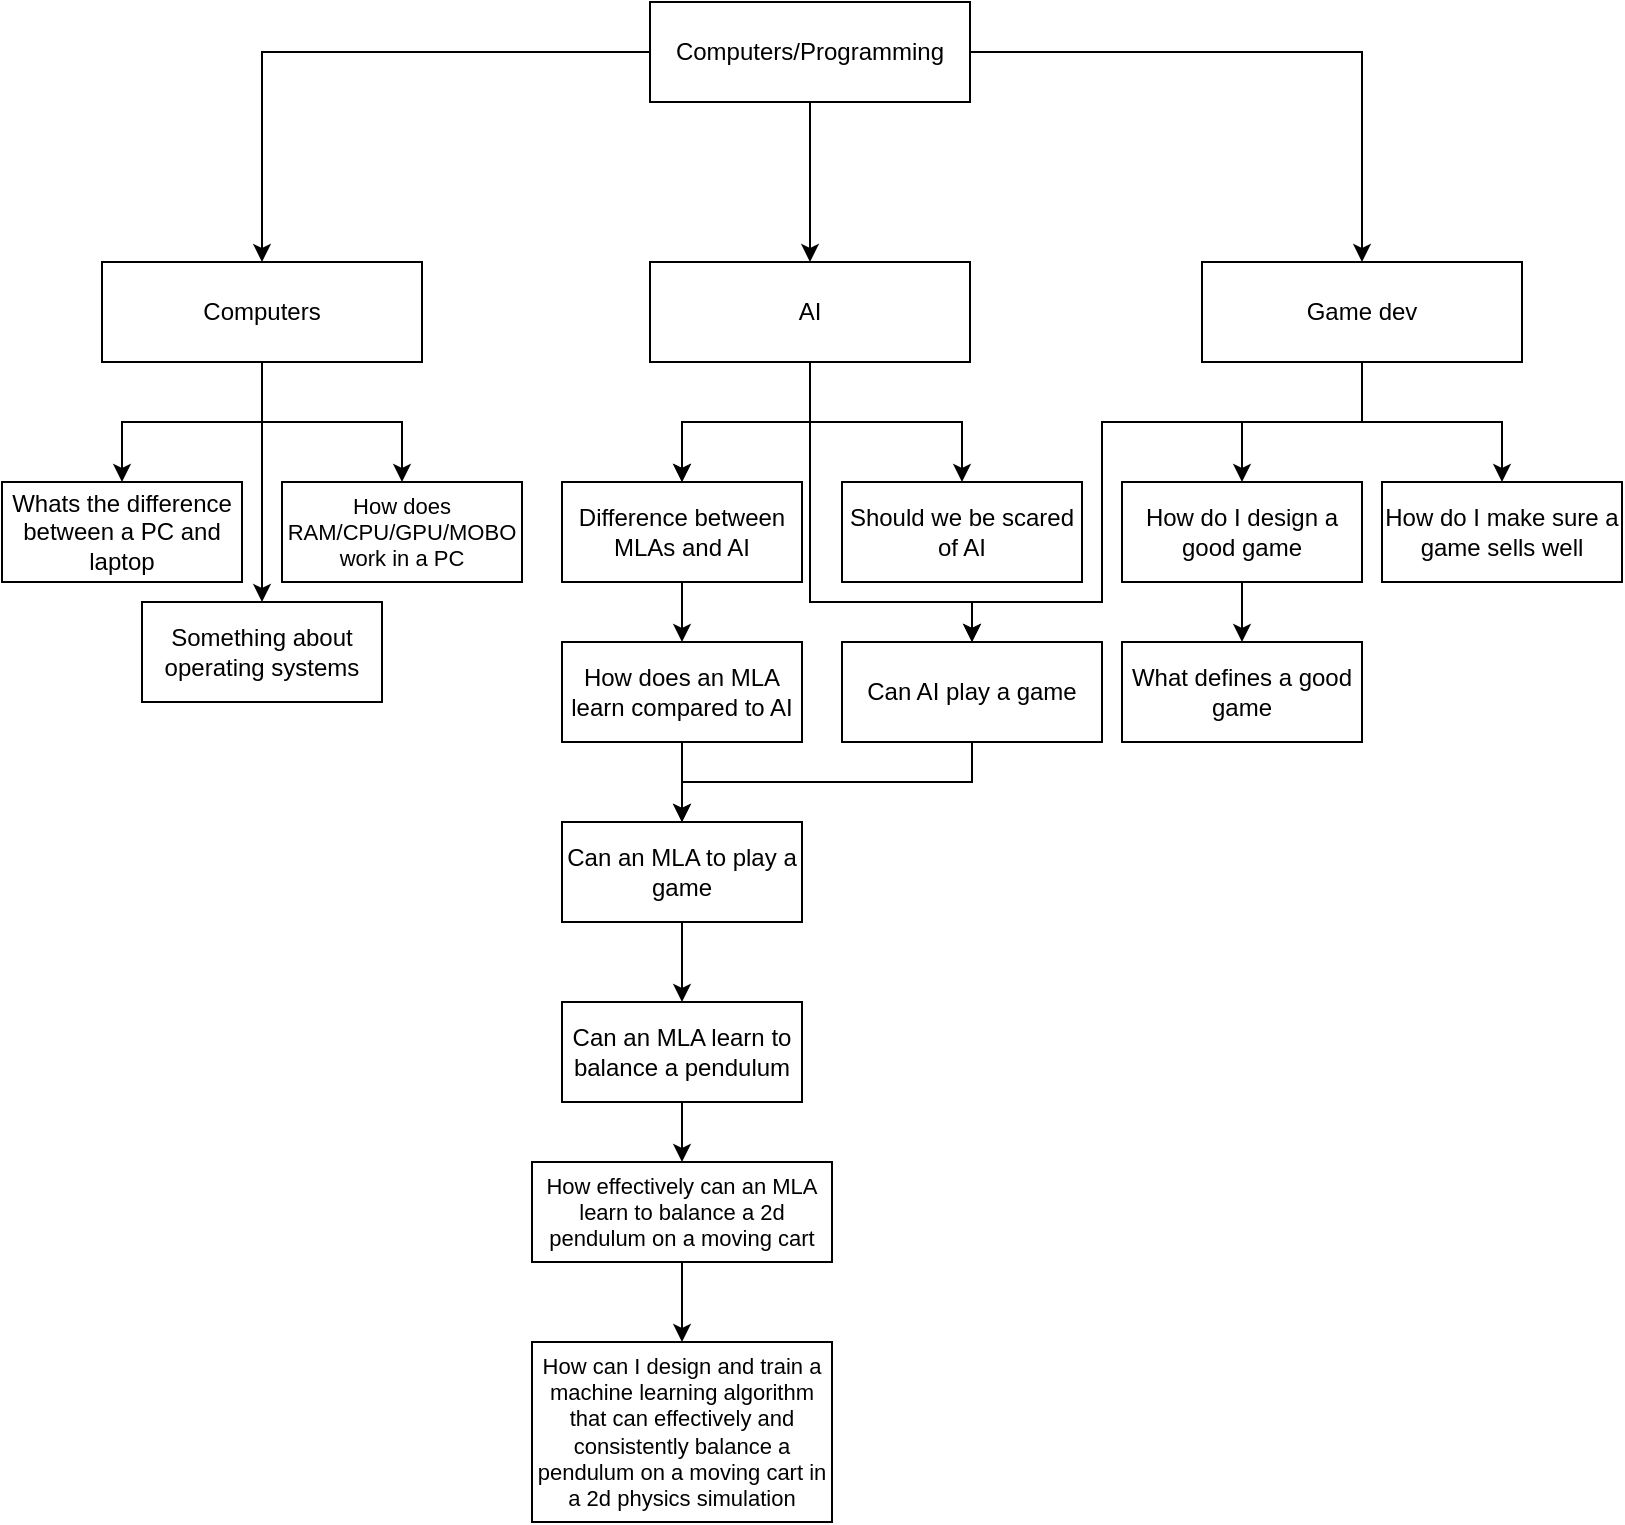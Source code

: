 <mxfile version="24.7.3" type="github">
  <diagram name="Page-1" id="hzhFGRTTYgDkyXCAooqA">
    <mxGraphModel dx="794" dy="510" grid="1" gridSize="10" guides="1" tooltips="1" connect="1" arrows="1" fold="1" page="1" pageScale="1" pageWidth="827" pageHeight="1169" math="0" shadow="0">
      <root>
        <mxCell id="0" />
        <mxCell id="1" parent="0" />
        <mxCell id="y-fIZaDv1GcIduzcxcMh-4" value="" style="edgeStyle=orthogonalEdgeStyle;rounded=0;orthogonalLoop=1;jettySize=auto;html=1;" parent="1" source="y-fIZaDv1GcIduzcxcMh-1" target="y-fIZaDv1GcIduzcxcMh-3" edge="1">
          <mxGeometry relative="1" as="geometry" />
        </mxCell>
        <mxCell id="y-fIZaDv1GcIduzcxcMh-6" value="" style="edgeStyle=orthogonalEdgeStyle;rounded=0;orthogonalLoop=1;jettySize=auto;html=1;" parent="1" source="y-fIZaDv1GcIduzcxcMh-1" target="y-fIZaDv1GcIduzcxcMh-5" edge="1">
          <mxGeometry relative="1" as="geometry" />
        </mxCell>
        <mxCell id="y-fIZaDv1GcIduzcxcMh-8" value="" style="edgeStyle=orthogonalEdgeStyle;rounded=0;orthogonalLoop=1;jettySize=auto;html=1;" parent="1" source="y-fIZaDv1GcIduzcxcMh-1" target="y-fIZaDv1GcIduzcxcMh-7" edge="1">
          <mxGeometry relative="1" as="geometry" />
        </mxCell>
        <mxCell id="y-fIZaDv1GcIduzcxcMh-1" value="Computers/Programming" style="rounded=0;whiteSpace=wrap;html=1;" parent="1" vertex="1">
          <mxGeometry x="334" y="10" width="160" height="50" as="geometry" />
        </mxCell>
        <mxCell id="y-fIZaDv1GcIduzcxcMh-10" value="" style="edgeStyle=orthogonalEdgeStyle;rounded=0;orthogonalLoop=1;jettySize=auto;html=1;" parent="1" source="y-fIZaDv1GcIduzcxcMh-3" target="y-fIZaDv1GcIduzcxcMh-9" edge="1">
          <mxGeometry relative="1" as="geometry" />
        </mxCell>
        <mxCell id="y-fIZaDv1GcIduzcxcMh-13" style="edgeStyle=orthogonalEdgeStyle;rounded=0;orthogonalLoop=1;jettySize=auto;html=1;" parent="1" source="y-fIZaDv1GcIduzcxcMh-3" target="y-fIZaDv1GcIduzcxcMh-12" edge="1">
          <mxGeometry relative="1" as="geometry" />
        </mxCell>
        <mxCell id="y-fIZaDv1GcIduzcxcMh-37" style="edgeStyle=orthogonalEdgeStyle;rounded=0;orthogonalLoop=1;jettySize=auto;html=1;entryX=0.5;entryY=0;entryDx=0;entryDy=0;" parent="1" source="y-fIZaDv1GcIduzcxcMh-3" target="y-fIZaDv1GcIduzcxcMh-15" edge="1">
          <mxGeometry relative="1" as="geometry" />
        </mxCell>
        <mxCell id="y-fIZaDv1GcIduzcxcMh-3" value="Computers" style="rounded=0;whiteSpace=wrap;html=1;" parent="1" vertex="1">
          <mxGeometry x="60" y="140" width="160" height="50" as="geometry" />
        </mxCell>
        <mxCell id="y-fIZaDv1GcIduzcxcMh-19" value="" style="edgeStyle=orthogonalEdgeStyle;rounded=0;orthogonalLoop=1;jettySize=auto;html=1;" parent="1" source="y-fIZaDv1GcIduzcxcMh-5" target="y-fIZaDv1GcIduzcxcMh-18" edge="1">
          <mxGeometry relative="1" as="geometry" />
        </mxCell>
        <mxCell id="y-fIZaDv1GcIduzcxcMh-20" value="" style="edgeStyle=orthogonalEdgeStyle;rounded=0;orthogonalLoop=1;jettySize=auto;html=1;" parent="1" source="y-fIZaDv1GcIduzcxcMh-5" target="y-fIZaDv1GcIduzcxcMh-18" edge="1">
          <mxGeometry relative="1" as="geometry" />
        </mxCell>
        <mxCell id="y-fIZaDv1GcIduzcxcMh-23" style="edgeStyle=orthogonalEdgeStyle;rounded=0;orthogonalLoop=1;jettySize=auto;html=1;entryX=0.5;entryY=0;entryDx=0;entryDy=0;" parent="1" source="y-fIZaDv1GcIduzcxcMh-5" target="y-fIZaDv1GcIduzcxcMh-24" edge="1">
          <mxGeometry relative="1" as="geometry">
            <mxPoint x="524" y="250" as="targetPoint" />
          </mxGeometry>
        </mxCell>
        <mxCell id="y-fIZaDv1GcIduzcxcMh-41" style="edgeStyle=orthogonalEdgeStyle;rounded=0;orthogonalLoop=1;jettySize=auto;html=1;entryX=0.5;entryY=0;entryDx=0;entryDy=0;" parent="1" source="y-fIZaDv1GcIduzcxcMh-5" target="y-fIZaDv1GcIduzcxcMh-34" edge="1">
          <mxGeometry relative="1" as="geometry">
            <Array as="points">
              <mxPoint x="414" y="310" />
              <mxPoint x="495" y="310" />
            </Array>
          </mxGeometry>
        </mxCell>
        <mxCell id="y-fIZaDv1GcIduzcxcMh-5" value="AI" style="rounded=0;whiteSpace=wrap;html=1;" parent="1" vertex="1">
          <mxGeometry x="334" y="140" width="160" height="50" as="geometry" />
        </mxCell>
        <mxCell id="y-fIZaDv1GcIduzcxcMh-30" style="edgeStyle=orthogonalEdgeStyle;rounded=0;orthogonalLoop=1;jettySize=auto;html=1;entryX=0.5;entryY=0;entryDx=0;entryDy=0;" parent="1" source="y-fIZaDv1GcIduzcxcMh-7" target="y-fIZaDv1GcIduzcxcMh-27" edge="1">
          <mxGeometry relative="1" as="geometry" />
        </mxCell>
        <mxCell id="y-fIZaDv1GcIduzcxcMh-31" style="edgeStyle=orthogonalEdgeStyle;rounded=0;orthogonalLoop=1;jettySize=auto;html=1;entryX=0.5;entryY=0;entryDx=0;entryDy=0;" parent="1" source="y-fIZaDv1GcIduzcxcMh-7" target="y-fIZaDv1GcIduzcxcMh-26" edge="1">
          <mxGeometry relative="1" as="geometry" />
        </mxCell>
        <mxCell id="y-fIZaDv1GcIduzcxcMh-40" style="edgeStyle=orthogonalEdgeStyle;rounded=0;orthogonalLoop=1;jettySize=auto;html=1;entryX=0.5;entryY=0;entryDx=0;entryDy=0;" parent="1" source="y-fIZaDv1GcIduzcxcMh-7" target="y-fIZaDv1GcIduzcxcMh-34" edge="1">
          <mxGeometry relative="1" as="geometry">
            <Array as="points">
              <mxPoint x="690" y="220" />
              <mxPoint x="560" y="220" />
              <mxPoint x="560" y="310" />
              <mxPoint x="495" y="310" />
            </Array>
          </mxGeometry>
        </mxCell>
        <mxCell id="y-fIZaDv1GcIduzcxcMh-7" value="Game dev" style="rounded=0;whiteSpace=wrap;html=1;" parent="1" vertex="1">
          <mxGeometry x="610" y="140" width="160" height="50" as="geometry" />
        </mxCell>
        <mxCell id="y-fIZaDv1GcIduzcxcMh-9" value="How does RAM/CPU/GPU/MOBO work in a PC" style="rounded=0;whiteSpace=wrap;html=1;fontSize=11;" parent="1" vertex="1">
          <mxGeometry x="150" y="250" width="120" height="50" as="geometry" />
        </mxCell>
        <mxCell id="y-fIZaDv1GcIduzcxcMh-12" value="Whats the difference between a PC and laptop" style="rounded=0;whiteSpace=wrap;html=1;" parent="1" vertex="1">
          <mxGeometry x="10" y="250" width="120" height="50" as="geometry" />
        </mxCell>
        <mxCell id="y-fIZaDv1GcIduzcxcMh-15" value="Something about operating systems" style="rounded=0;whiteSpace=wrap;html=1;" parent="1" vertex="1">
          <mxGeometry x="80" y="310" width="120" height="50" as="geometry" />
        </mxCell>
        <mxCell id="y-fIZaDv1GcIduzcxcMh-43" value="" style="edgeStyle=orthogonalEdgeStyle;rounded=0;orthogonalLoop=1;jettySize=auto;html=1;" parent="1" source="y-fIZaDv1GcIduzcxcMh-18" target="y-fIZaDv1GcIduzcxcMh-42" edge="1">
          <mxGeometry relative="1" as="geometry" />
        </mxCell>
        <mxCell id="y-fIZaDv1GcIduzcxcMh-18" value="Difference between MLAs and AI" style="rounded=0;whiteSpace=wrap;html=1;" parent="1" vertex="1">
          <mxGeometry x="290" y="250" width="120" height="50" as="geometry" />
        </mxCell>
        <mxCell id="y-fIZaDv1GcIduzcxcMh-24" value="Should we be scared of AI" style="rounded=0;whiteSpace=wrap;html=1;" parent="1" vertex="1">
          <mxGeometry x="430" y="250" width="120" height="50" as="geometry" />
        </mxCell>
        <mxCell id="y-fIZaDv1GcIduzcxcMh-26" value="How do I make sure a game sells well" style="rounded=0;whiteSpace=wrap;html=1;" parent="1" vertex="1">
          <mxGeometry x="700" y="250" width="120" height="50" as="geometry" />
        </mxCell>
        <mxCell id="y-fIZaDv1GcIduzcxcMh-32" style="edgeStyle=orthogonalEdgeStyle;rounded=0;orthogonalLoop=1;jettySize=auto;html=1;entryX=0.5;entryY=0;entryDx=0;entryDy=0;" parent="1" source="y-fIZaDv1GcIduzcxcMh-27" target="y-fIZaDv1GcIduzcxcMh-28" edge="1">
          <mxGeometry relative="1" as="geometry" />
        </mxCell>
        <mxCell id="y-fIZaDv1GcIduzcxcMh-27" value="How do I design a good game" style="rounded=0;whiteSpace=wrap;html=1;" parent="1" vertex="1">
          <mxGeometry x="570" y="250" width="120" height="50" as="geometry" />
        </mxCell>
        <mxCell id="y-fIZaDv1GcIduzcxcMh-28" value="What defines a good game" style="rounded=0;whiteSpace=wrap;html=1;" parent="1" vertex="1">
          <mxGeometry x="570" y="330" width="120" height="50" as="geometry" />
        </mxCell>
        <mxCell id="y-fIZaDv1GcIduzcxcMh-46" style="edgeStyle=orthogonalEdgeStyle;rounded=0;orthogonalLoop=1;jettySize=auto;html=1;entryX=0.5;entryY=0;entryDx=0;entryDy=0;" parent="1" source="y-fIZaDv1GcIduzcxcMh-34" target="y-fIZaDv1GcIduzcxcMh-44" edge="1">
          <mxGeometry relative="1" as="geometry">
            <Array as="points">
              <mxPoint x="495" y="400" />
              <mxPoint x="350" y="400" />
            </Array>
          </mxGeometry>
        </mxCell>
        <mxCell id="y-fIZaDv1GcIduzcxcMh-34" value="Can AI play a game" style="rounded=0;whiteSpace=wrap;html=1;" parent="1" vertex="1">
          <mxGeometry x="430" y="330" width="130" height="50" as="geometry" />
        </mxCell>
        <mxCell id="y-fIZaDv1GcIduzcxcMh-45" value="" style="edgeStyle=orthogonalEdgeStyle;rounded=0;orthogonalLoop=1;jettySize=auto;html=1;" parent="1" source="y-fIZaDv1GcIduzcxcMh-42" target="y-fIZaDv1GcIduzcxcMh-44" edge="1">
          <mxGeometry relative="1" as="geometry" />
        </mxCell>
        <mxCell id="y-fIZaDv1GcIduzcxcMh-42" value="How does an MLA learn compared to AI" style="rounded=0;whiteSpace=wrap;html=1;" parent="1" vertex="1">
          <mxGeometry x="290" y="330" width="120" height="50" as="geometry" />
        </mxCell>
        <mxCell id="y-fIZaDv1GcIduzcxcMh-48" value="" style="edgeStyle=orthogonalEdgeStyle;rounded=0;orthogonalLoop=1;jettySize=auto;html=1;" parent="1" source="y-fIZaDv1GcIduzcxcMh-44" target="y-fIZaDv1GcIduzcxcMh-47" edge="1">
          <mxGeometry relative="1" as="geometry" />
        </mxCell>
        <mxCell id="y-fIZaDv1GcIduzcxcMh-44" value="Can an MLA to play a game" style="rounded=0;whiteSpace=wrap;html=1;" parent="1" vertex="1">
          <mxGeometry x="290" y="420" width="120" height="50" as="geometry" />
        </mxCell>
        <mxCell id="y-fIZaDv1GcIduzcxcMh-50" value="" style="edgeStyle=orthogonalEdgeStyle;rounded=0;orthogonalLoop=1;jettySize=auto;html=1;" parent="1" source="y-fIZaDv1GcIduzcxcMh-47" target="y-fIZaDv1GcIduzcxcMh-49" edge="1">
          <mxGeometry relative="1" as="geometry" />
        </mxCell>
        <mxCell id="y-fIZaDv1GcIduzcxcMh-47" value="Can an MLA learn to balance a pendulum" style="rounded=0;whiteSpace=wrap;html=1;" parent="1" vertex="1">
          <mxGeometry x="290" y="510" width="120" height="50" as="geometry" />
        </mxCell>
        <mxCell id="6lJsT4bptGSC5TQXoZg5-2" value="" style="edgeStyle=orthogonalEdgeStyle;rounded=0;orthogonalLoop=1;jettySize=auto;html=1;" edge="1" parent="1" source="y-fIZaDv1GcIduzcxcMh-49" target="6lJsT4bptGSC5TQXoZg5-1">
          <mxGeometry relative="1" as="geometry" />
        </mxCell>
        <mxCell id="y-fIZaDv1GcIduzcxcMh-49" value="How effectively can an MLA learn to balance a 2d pendulum on a moving cart" style="rounded=0;whiteSpace=wrap;html=1;fontSize=11;" parent="1" vertex="1">
          <mxGeometry x="275" y="590" width="150" height="50" as="geometry" />
        </mxCell>
        <mxCell id="6lJsT4bptGSC5TQXoZg5-1" value="How can I design and train a machine learning algorithm that can effectively and consistently balance a pendulum on a moving cart in a 2d physics simulation" style="rounded=0;whiteSpace=wrap;html=1;fontSize=11;" vertex="1" parent="1">
          <mxGeometry x="275" y="680" width="150" height="90" as="geometry" />
        </mxCell>
      </root>
    </mxGraphModel>
  </diagram>
</mxfile>
